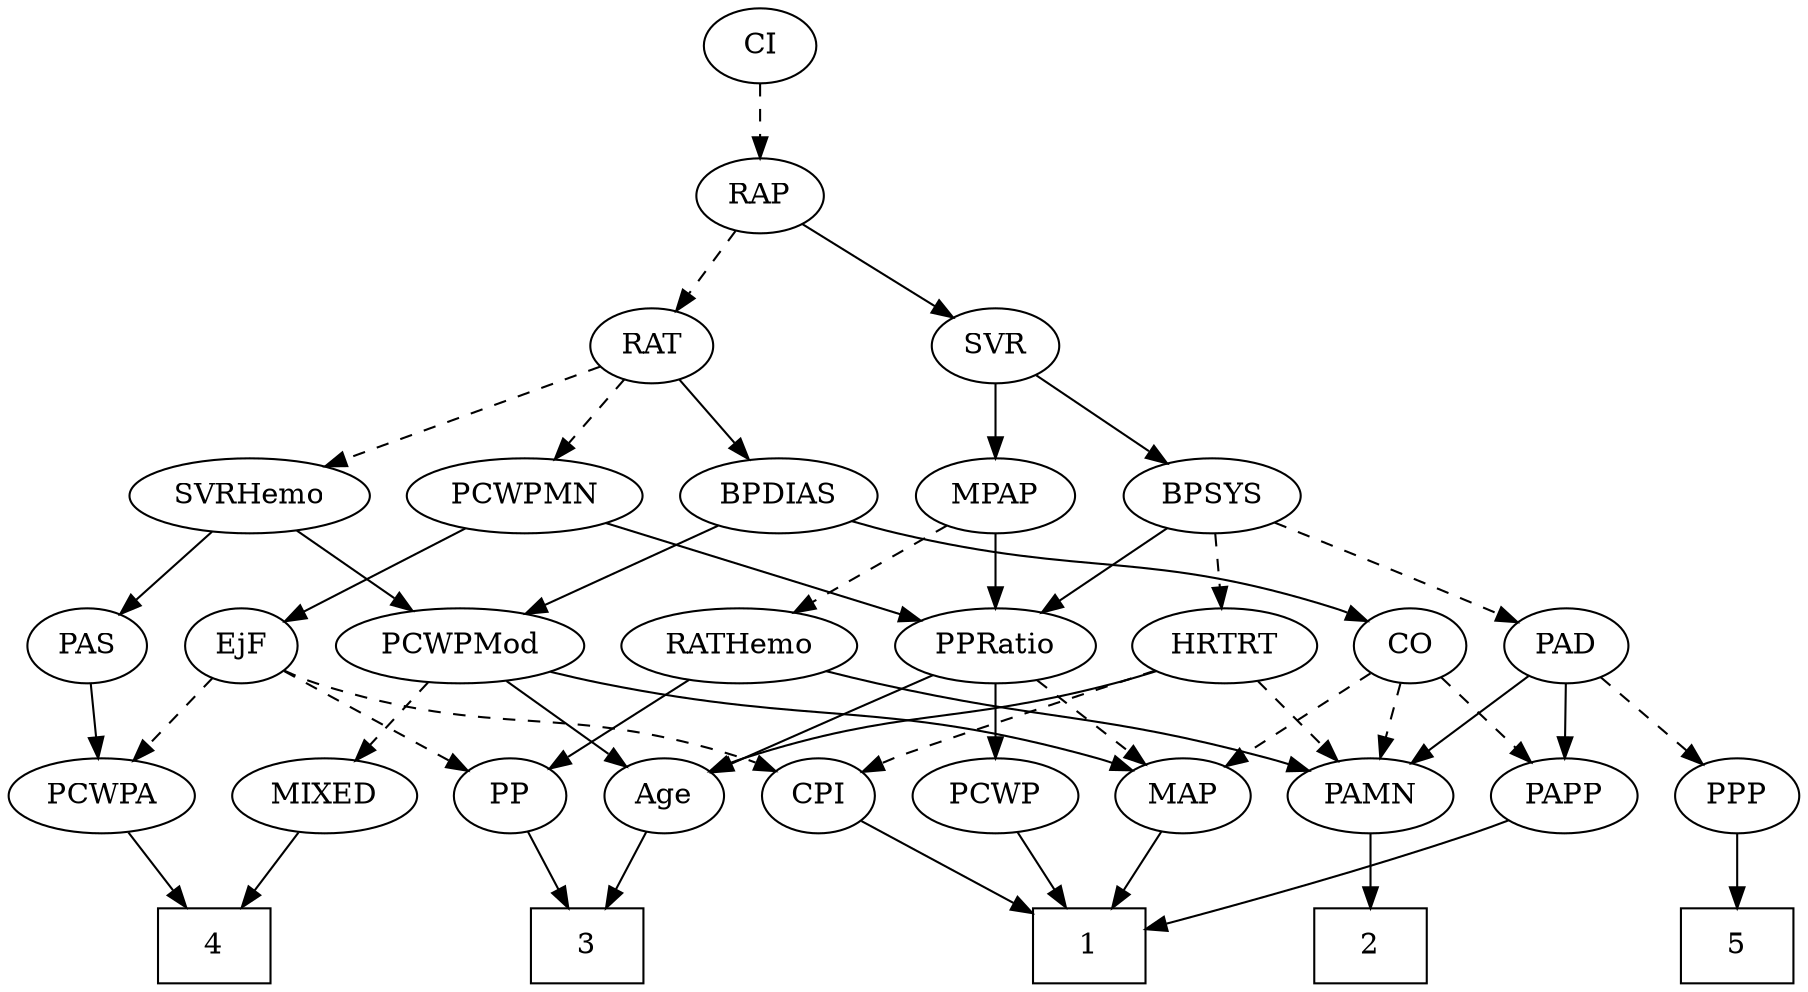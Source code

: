 strict digraph {
	graph [bb="0,0,809.6,468"];
	node [label="\N"];
	1	[height=0.5,
		pos="492.6,18",
		shape=box,
		width=0.75];
	2	[height=0.5,
		pos="619.6,18",
		shape=box,
		width=0.75];
	3	[height=0.5,
		pos="262.6,18",
		shape=box,
		width=0.75];
	4	[height=0.5,
		pos="91.596,18",
		shape=box,
		width=0.75];
	5	[height=0.5,
		pos="782.6,18",
		shape=box,
		width=0.75];
	Age	[height=0.5,
		pos="298.6,90",
		width=0.75];
	Age -> 3	[pos="e,271.4,36.124 290.25,72.765 286.05,64.611 280.87,54.529 276.13,45.307",
		style=solid];
	EjF	[height=0.5,
		pos="126.6,162",
		width=0.75];
	CPI	[height=0.5,
		pos="370.6,90",
		width=0.75];
	EjF -> CPI	[pos="e,350,101.74 147.19,150.26 152.15,147.96 157.49,145.72 162.6,144 236.64,119.15 260.55,132.85 334.6,108 336.51,107.36 338.46,106.64 \
340.41,105.87",
		style=dashed];
	PCWPA	[height=0.5,
		pos="41.596,90",
		width=1.1555];
	EjF -> PCWPA	[pos="e,60.001,106.16 110.21,147.5 98.19,137.61 81.625,123.96 67.782,112.56",
		style=dashed];
	PP	[height=0.5,
		pos="226.6,90",
		width=0.75];
	EjF -> PP	[pos="e,208.54,103.64 144.47,148.49 159.88,137.7 182.34,121.98 199.88,109.7",
		style=dashed];
	RAP	[height=0.5,
		pos="346.6,378",
		width=0.77632];
	RAT	[height=0.5,
		pos="299.6,306",
		width=0.75827];
	RAP -> RAT	[pos="e,310.22,322.82 335.93,361.12 330.04,352.34 322.6,341.26 315.99,331.42",
		style=dashed];
	SVR	[height=0.5,
		pos="449.6,306",
		width=0.77632];
	RAP -> SVR	[pos="e,430.82,319.76 365.49,364.16 381.46,353.31 404.54,337.62 422.48,325.43",
		style=solid];
	MIXED	[height=0.5,
		pos="141.6,90",
		width=1.1193];
	MIXED -> 4	[pos="e,104.06,36.447 129.75,72.411 123.82,64.115 116.52,53.891 109.89,44.615",
		style=solid];
	MPAP	[height=0.5,
		pos="449.6,234",
		width=0.97491];
	RATHemo	[height=0.5,
		pos="342.6,162",
		width=1.3721];
	MPAP -> RATHemo	[pos="e,365.65,178.08 428.71,219.34 413.28,209.24 391.99,195.31 374.44,183.83",
		style=dashed];
	PPRatio	[height=0.5,
		pos="449.6,162",
		width=1.1013];
	MPAP -> PPRatio	[pos="e,449.6,180.1 449.6,215.7 449.6,207.98 449.6,198.71 449.6,190.11",
		style=solid];
	BPSYS	[height=0.5,
		pos="543.6,234",
		width=1.0471];
	PAD	[height=0.5,
		pos="705.6,162",
		width=0.79437];
	BPSYS -> PAD	[pos="e,683.12,173.13 571.23,221.34 596.4,210.69 634.56,194.45 667.6,180 669.64,179.11 671.74,178.18 673.86,177.24",
		style=dashed];
	BPSYS -> PPRatio	[pos="e,469.37,177.73 524.12,218.5 510.72,208.52 492.72,195.11 477.77,183.98",
		style=solid];
	HRTRT	[height=0.5,
		pos="546.6,162",
		width=1.1013];
	BPSYS -> HRTRT	[pos="e,545.86,180.1 544.34,215.7 544.67,207.98 545.07,198.71 545.43,190.11",
		style=dashed];
	PAMN	[height=0.5,
		pos="619.6,90",
		width=1.011];
	PAD -> PAMN	[pos="e,637.74,105.77 688.61,147.17 676.33,137.18 659.52,123.5 645.57,112.14",
		style=solid];
	PPP	[height=0.5,
		pos="782.6,90",
		width=0.75];
	PAD -> PPP	[pos="e,767.3,104.91 721.18,146.83 732.21,136.81 747.19,123.19 759.59,111.92",
		style=dashed];
	PAPP	[height=0.5,
		pos="705.6,90",
		width=0.88464];
	PAD -> PAPP	[pos="e,705.6,108.1 705.6,143.7 705.6,135.98 705.6,126.71 705.6,118.11",
		style=solid];
	CO	[height=0.5,
		pos="631.6,162",
		width=0.75];
	CO -> PAMN	[pos="e,622.56,108.28 628.69,144.05 627.37,136.35 625.77,127.03 624.29,118.36",
		style=dashed];
	MAP	[height=0.5,
		pos="534.6,90",
		width=0.84854];
	CO -> MAP	[pos="e,553.27,104.47 613.81,148.16 599.18,137.61 578.23,122.49 561.55,110.45",
		style=dashed];
	CO -> PAPP	[pos="e,689.88,105.87 646.57,146.83 656.9,137.07 670.82,123.9 682.55,112.8",
		style=dashed];
	PAS	[height=0.5,
		pos="48.596,162",
		width=0.75];
	PAS -> PCWPA	[pos="e,43.307,108.1 46.866,143.7 46.095,135.98 45.168,126.71 44.308,118.11",
		style=solid];
	PAMN -> 2	[pos="e,619.6,36.104 619.6,71.697 619.6,63.983 619.6,54.712 619.6,46.112",
		style=solid];
	RATHemo -> PAMN	[pos="e,592.22,102.12 379.29,149.76 386.34,147.74 393.67,145.73 400.6,144 477.22,124.88 498.76,130.02 574.6,108 577.21,107.24 579.89,106.4 \
582.58,105.51",
		style=solid];
	RATHemo -> PP	[pos="e,245.9,102.65 318.28,146.33 299.7,135.11 274.06,119.64 254.61,107.91",
		style=solid];
	CPI -> 1	[pos="e,465.44,34.582 390.47,77.597 408.31,67.36 434.94,52.081 456.53,39.692",
		style=solid];
	PCWPMN	[height=0.5,
		pos="244.6,234",
		width=1.3902];
	RAT -> PCWPMN	[pos="e,257.66,251.63 287.66,289.81 280.75,281.02 271.88,269.73 263.99,259.69",
		style=dashed];
	SVRHemo	[height=0.5,
		pos="126.6,234",
		width=1.3902];
	RAT -> SVRHemo	[pos="e,158.64,247.96 276.98,295.85 249.47,284.72 202.49,265.71 168.34,251.89",
		style=dashed];
	BPDIAS	[height=0.5,
		pos="354.6,234",
		width=1.1735];
	RAT -> BPDIAS	[pos="e,341.53,251.63 311.53,289.81 318.44,281.02 327.31,269.73 335.2,259.69",
		style=solid];
	SVR -> MPAP	[pos="e,449.6,252.1 449.6,287.7 449.6,279.98 449.6,270.71 449.6,262.11",
		style=solid];
	SVR -> BPSYS	[pos="e,524.05,249.56 467.28,291.83 480.92,281.68 500.05,267.43 515.74,255.74",
		style=solid];
	PCWPMod	[height=0.5,
		pos="223.6,162",
		width=1.4443];
	PCWPMod -> Age	[pos="e,283.33,105.25 240.99,144.76 251.4,135.05 264.74,122.6 275.96,112.13",
		style=solid];
	PCWPMod -> MIXED	[pos="e,159.57,106.34 204.99,145.12 193.83,135.59 179.47,123.33 167.24,112.89",
		style=dashed];
	PCWPMod -> MAP	[pos="e,511.24,102 261.84,149.7 269.35,147.66 277.19,145.66 284.6,144 376.99,123.26 403.74,134.7 494.6,108 497,107.29 499.46,106.48 501.91,\
105.61",
		style=solid];
	PCWPA -> 4	[pos="e,79.134,36.447 53.446,72.411 59.371,64.115 66.674,53.891 73.3,44.615",
		style=solid];
	PCWPMN -> EjF	[pos="e,146.23,174.65 219.86,218.33 200.96,207.11 174.87,191.64 155.1,179.91",
		style=solid];
	PCWPMN -> PPRatio	[pos="e,419.02,173.64 279.93,221.07 311.57,210.37 359.2,194.21 400.6,180 403.48,179.01 406.47,177.98 409.47,176.95",
		style=solid];
	SVRHemo -> PAS	[pos="e,64.114,176.93 108.9,217.12 97.941,207.28 83.75,194.55 71.887,183.9",
		style=solid];
	SVRHemo -> PCWPMod	[pos="e,202.13,178.49 148.12,217.46 161.56,207.77 179.05,195.15 193.81,184.5",
		style=solid];
	BPDIAS -> CO	[pos="e,611.02,173.81 385.96,221.81 392.4,219.72 399.18,217.67 405.6,216 488.77,194.36 513.86,206.56 595.6,180 597.52,179.38 599.47,178.67 \
601.42,177.91",
		style=solid];
	BPDIAS -> PCWPMod	[pos="e,250.58,177.42 329.34,219.5 309.56,208.94 281.79,194.1 259.67,182.28",
		style=solid];
	MAP -> 1	[pos="e,502.87,36.124 524.86,72.765 519.86,64.44 513.66,54.104 508.03,44.725",
		style=solid];
	PP -> 3	[pos="e,253.79,36.124 234.95,72.765 239.14,64.611 244.32,54.529 249.07,45.307",
		style=solid];
	PPP -> 5	[pos="e,782.6,36.104 782.6,71.697 782.6,63.983 782.6,54.712 782.6,46.112",
		style=solid];
	PPRatio -> Age	[pos="e,319.9,101.1 422.61,148.65 399.28,137.95 364.68,122.03 334.6,108 332.81,107.17 330.98,106.31 329.13,105.44",
		style=solid];
	PPRatio -> MAP	[pos="e,517.63,104.97 468.04,145.81 480.25,135.75 496.41,122.44 509.75,111.46",
		style=dashed];
	PCWP	[height=0.5,
		pos="450.6,90",
		width=0.97491];
	PPRatio -> PCWP	[pos="e,450.35,108.1 449.84,143.7 449.95,135.98 450.09,126.71 450.21,118.11",
		style=solid];
	PCWP -> 1	[pos="e,482.13,36.447 460.55,72.411 465.43,64.285 471.41,54.307 476.89,45.184",
		style=solid];
	CI	[height=0.5,
		pos="346.6,450",
		width=0.75];
	CI -> RAP	[pos="e,346.6,396.1 346.6,431.7 346.6,423.98 346.6,414.71 346.6,406.11",
		style=dashed];
	PAPP -> 1	[pos="e,519.67,26.487 681.03,78.372 675.65,76.17 669.96,73.934 664.6,72 618.58,55.412 564.52,39.292 529.47,29.271",
		style=solid];
	HRTRT -> Age	[pos="e,319.21,101.7 517.08,149.9 511.01,147.8 504.63,145.72 498.6,144 426.84,123.5 405.23,132.08 334.6,108 332.68,107.35 330.74,106.62 \
328.79,105.85",
		style=solid];
	HRTRT -> PAMN	[pos="e,603.44,106.49 562.8,145.46 572.53,136.13 585.09,124.09 595.92,113.7",
		style=dashed];
	HRTRT -> CPI	[pos="e,391.79,101.35 516.28,150.31 487.74,140.06 443.91,123.85 406.6,108 404.78,107.23 402.93,106.42 401.06,105.59",
		style=dashed];
}
